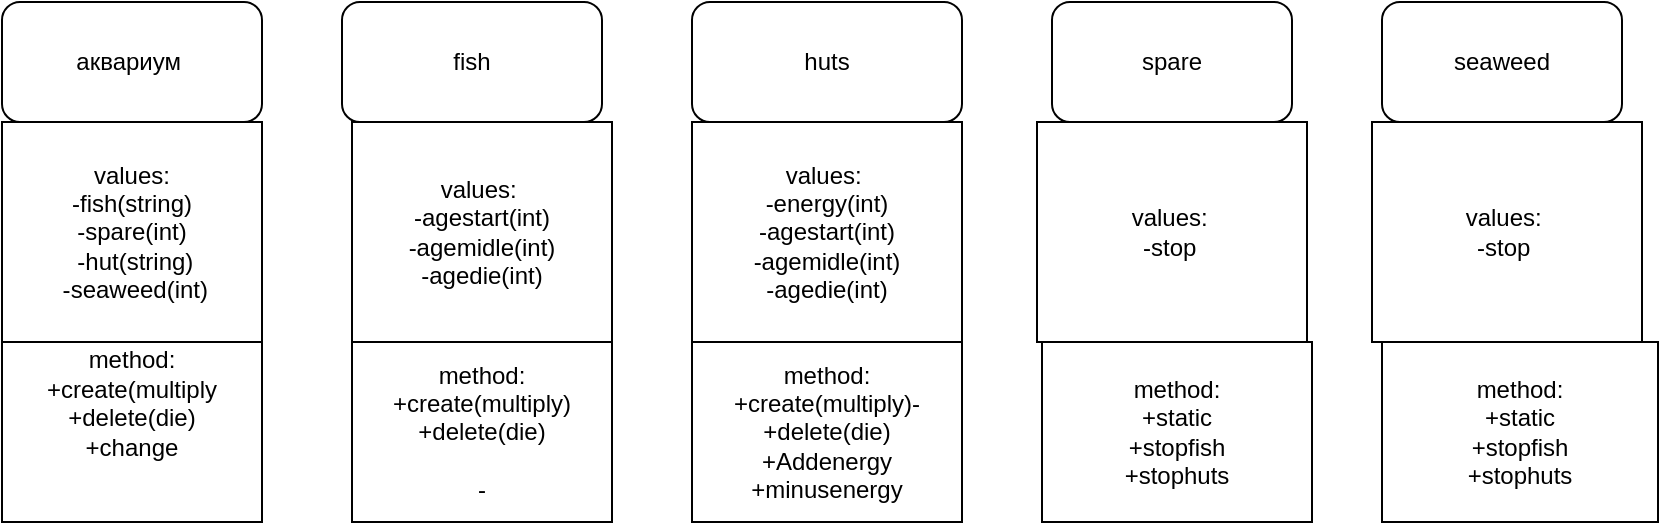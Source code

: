 <mxfile version="10.6.2" type="github"><diagram id="rRNSR8ZRVxuQqmzWI80l" name="Page-1"><mxGraphModel dx="982" dy="487" grid="1" gridSize="10" guides="1" tooltips="1" connect="1" arrows="1" fold="1" page="1" pageScale="1" pageWidth="850" pageHeight="1100" math="0" shadow="0"><root><mxCell id="0"/><mxCell id="1" parent="0"/><mxCell id="p1MlHQG-nPjZ9ZC_k9nL-1" value="аквариум&amp;nbsp;" style="rounded=1;whiteSpace=wrap;html=1;" vertex="1" parent="1"><mxGeometry x="20" y="40" width="130" height="60" as="geometry"/></mxCell><mxCell id="p1MlHQG-nPjZ9ZC_k9nL-2" value="method:&lt;br&gt;+create(&lt;span&gt;multiply&lt;br&gt;&lt;/span&gt;+delete(die)&lt;br&gt;+change&lt;br&gt;&lt;br&gt;&lt;br&gt;" style="rounded=0;whiteSpace=wrap;html=1;" vertex="1" parent="1"><mxGeometry x="20" y="210" width="130" height="90" as="geometry"/></mxCell><mxCell id="p1MlHQG-nPjZ9ZC_k9nL-3" value="values: &lt;br&gt;-fish(string)&lt;br&gt;-spare(int)&lt;br&gt;&amp;nbsp;-hut(string)&lt;br&gt;&amp;nbsp;-&lt;span&gt;seaweed(int)&lt;/span&gt;" style="rounded=0;whiteSpace=wrap;html=1;" vertex="1" parent="1"><mxGeometry x="20" y="100" width="130" height="110" as="geometry"/></mxCell><mxCell id="p1MlHQG-nPjZ9ZC_k9nL-4" value="fish" style="rounded=1;whiteSpace=wrap;html=1;" vertex="1" parent="1"><mxGeometry x="190" y="40" width="130" height="60" as="geometry"/></mxCell><mxCell id="p1MlHQG-nPjZ9ZC_k9nL-5" value="&lt;span&gt;method:&lt;/span&gt;&lt;br&gt;&lt;span&gt;+create(&lt;/span&gt;&lt;span&gt;multiply)&lt;br&gt;&lt;/span&gt;&lt;span&gt;+delete(die)&lt;/span&gt;&lt;br&gt;&lt;br&gt;&lt;span&gt;-&lt;/span&gt;" style="rounded=0;whiteSpace=wrap;html=1;" vertex="1" parent="1"><mxGeometry x="195" y="210" width="130" height="90" as="geometry"/></mxCell><mxCell id="p1MlHQG-nPjZ9ZC_k9nL-7" value="&lt;span&gt;values:&amp;nbsp;&lt;/span&gt;&lt;span&gt;&lt;br&gt;&lt;/span&gt;-agestart(int)&lt;br&gt;-agemidle(int)&lt;br&gt;-agedie(int)&lt;br&gt;" style="rounded=0;whiteSpace=wrap;html=1;" vertex="1" parent="1"><mxGeometry x="195" y="100" width="130" height="110" as="geometry"/></mxCell><mxCell id="p1MlHQG-nPjZ9ZC_k9nL-9" value="huts" style="rounded=1;whiteSpace=wrap;html=1;" vertex="1" parent="1"><mxGeometry x="365" y="40" width="135" height="60" as="geometry"/></mxCell><mxCell id="p1MlHQG-nPjZ9ZC_k9nL-10" value="&lt;span&gt;method:&lt;/span&gt;&lt;br&gt;&lt;span&gt;+create(&lt;/span&gt;&lt;span&gt;multiply)&lt;/span&gt;&lt;span&gt;- +delete(die)&lt;/span&gt;&lt;br&gt;&lt;span&gt;+Addenergy&lt;br&gt;&lt;/span&gt;&lt;span&gt;+minusenergy&lt;/span&gt;" style="rounded=0;whiteSpace=wrap;html=1;" vertex="1" parent="1"><mxGeometry x="365" y="210" width="135" height="90" as="geometry"/></mxCell><mxCell id="p1MlHQG-nPjZ9ZC_k9nL-12" value="&lt;span&gt;values:&amp;nbsp;&lt;/span&gt;&lt;br&gt;&lt;span&gt;-energy(int)&lt;br&gt;&lt;/span&gt;-agestart(int)&lt;br&gt;-agemidle(int)&lt;br&gt;-agedie(int)&lt;br&gt;" style="rounded=0;whiteSpace=wrap;html=1;" vertex="1" parent="1"><mxGeometry x="365" y="100" width="135" height="110" as="geometry"/></mxCell><mxCell id="p1MlHQG-nPjZ9ZC_k9nL-13" value="spare" style="rounded=1;whiteSpace=wrap;html=1;" vertex="1" parent="1"><mxGeometry x="545" y="40" width="120" height="60" as="geometry"/></mxCell><mxCell id="p1MlHQG-nPjZ9ZC_k9nL-17" value="&lt;span&gt;values:&amp;nbsp;&lt;/span&gt;&lt;br&gt;-stop&amp;nbsp;&lt;br&gt;" style="rounded=0;whiteSpace=wrap;html=1;" vertex="1" parent="1"><mxGeometry x="537.5" y="100" width="135" height="110" as="geometry"/></mxCell><mxCell id="p1MlHQG-nPjZ9ZC_k9nL-18" value="&lt;span&gt;method:&lt;/span&gt;&lt;br&gt;&lt;span&gt;+static&lt;br&gt;+stopfish&lt;br&gt;+stophuts&lt;br&gt;&lt;/span&gt;" style="rounded=0;whiteSpace=wrap;html=1;" vertex="1" parent="1"><mxGeometry x="540" y="210" width="135" height="90" as="geometry"/></mxCell><mxCell id="p1MlHQG-nPjZ9ZC_k9nL-19" value="seaweed" style="rounded=1;whiteSpace=wrap;html=1;" vertex="1" parent="1"><mxGeometry x="710" y="40" width="120" height="60" as="geometry"/></mxCell><mxCell id="p1MlHQG-nPjZ9ZC_k9nL-23" value="&lt;span&gt;values:&amp;nbsp;&lt;/span&gt;&lt;br&gt;-stop&amp;nbsp;&lt;br&gt;" style="rounded=0;whiteSpace=wrap;html=1;" vertex="1" parent="1"><mxGeometry x="705" y="100" width="135" height="110" as="geometry"/></mxCell><mxCell id="p1MlHQG-nPjZ9ZC_k9nL-24" value="&lt;span&gt;method:&lt;/span&gt;&lt;br&gt;&lt;span&gt;+static&lt;br&gt;+stopfish&lt;br&gt;+stophuts&lt;br&gt;&lt;/span&gt;" style="rounded=0;whiteSpace=wrap;html=1;" vertex="1" parent="1"><mxGeometry x="710" y="210" width="138" height="90" as="geometry"/></mxCell></root></mxGraphModel></diagram></mxfile>
